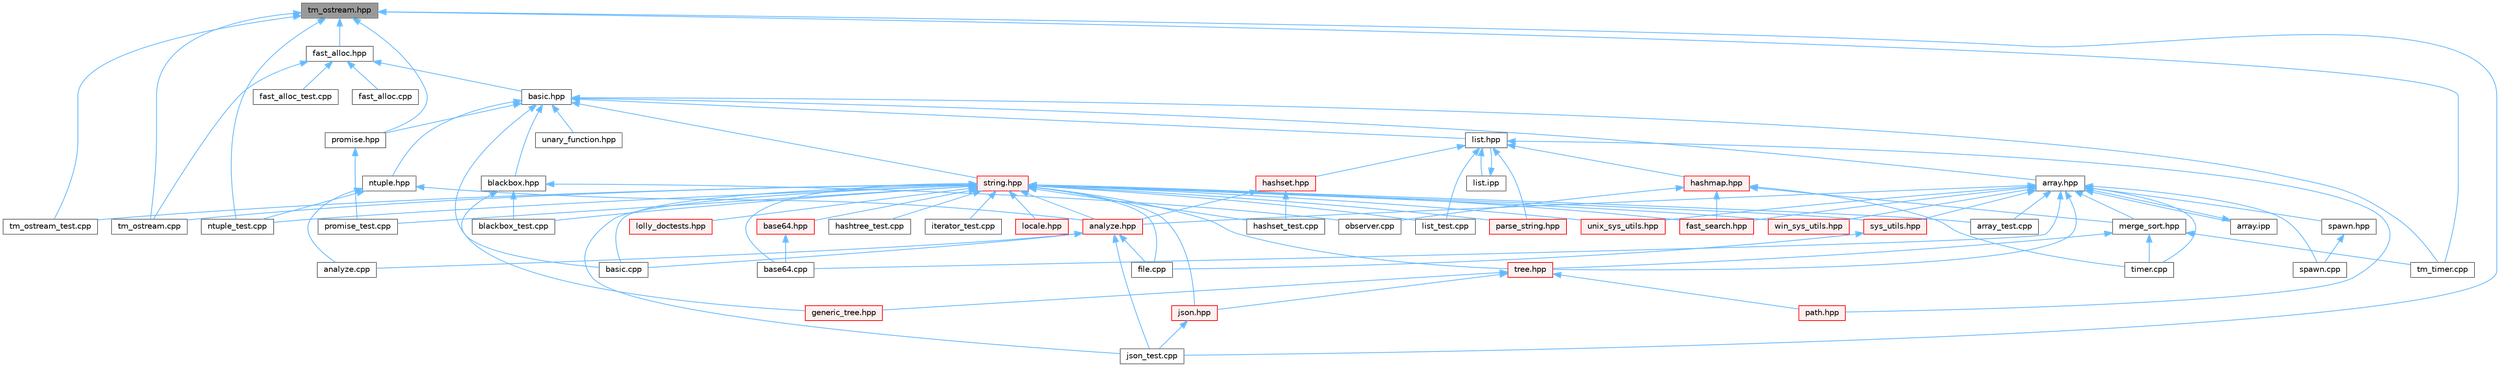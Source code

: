digraph "tm_ostream.hpp"
{
 // LATEX_PDF_SIZE
  bgcolor="transparent";
  edge [fontname=Helvetica,fontsize=10,labelfontname=Helvetica,labelfontsize=10];
  node [fontname=Helvetica,fontsize=10,shape=box,height=0.2,width=0.4];
  Node1 [id="Node000001",label="tm_ostream.hpp",height=0.2,width=0.4,color="gray40", fillcolor="grey60", style="filled", fontcolor="black",tooltip=" "];
  Node1 -> Node2 [id="edge1_Node000001_Node000002",dir="back",color="steelblue1",style="solid",tooltip=" "];
  Node2 [id="Node000002",label="fast_alloc.hpp",height=0.2,width=0.4,color="grey40", fillcolor="white", style="filled",URL="$fast__alloc_8hpp.html",tooltip=" "];
  Node2 -> Node3 [id="edge2_Node000002_Node000003",dir="back",color="steelblue1",style="solid",tooltip=" "];
  Node3 [id="Node000003",label="basic.hpp",height=0.2,width=0.4,color="grey40", fillcolor="white", style="filled",URL="$basic_8hpp.html",tooltip=" "];
  Node3 -> Node4 [id="edge3_Node000003_Node000004",dir="back",color="steelblue1",style="solid",tooltip=" "];
  Node4 [id="Node000004",label="array.hpp",height=0.2,width=0.4,color="grey40", fillcolor="white", style="filled",URL="$array_8hpp.html",tooltip=" "];
  Node4 -> Node5 [id="edge4_Node000004_Node000005",dir="back",color="steelblue1",style="solid",tooltip=" "];
  Node5 [id="Node000005",label="analyze.hpp",height=0.2,width=0.4,color="red", fillcolor="#FFF0F0", style="filled",URL="$analyze_8hpp.html",tooltip=" "];
  Node5 -> Node6 [id="edge5_Node000005_Node000006",dir="back",color="steelblue1",style="solid",tooltip=" "];
  Node6 [id="Node000006",label="analyze.cpp",height=0.2,width=0.4,color="grey40", fillcolor="white", style="filled",URL="$analyze_8cpp.html",tooltip=" "];
  Node5 -> Node8 [id="edge6_Node000005_Node000008",dir="back",color="steelblue1",style="solid",tooltip=" "];
  Node8 [id="Node000008",label="basic.cpp",height=0.2,width=0.4,color="grey40", fillcolor="white", style="filled",URL="$basic_8cpp.html",tooltip=" "];
  Node5 -> Node11 [id="edge7_Node000005_Node000011",dir="back",color="steelblue1",style="solid",tooltip=" "];
  Node11 [id="Node000011",label="file.cpp",height=0.2,width=0.4,color="grey40", fillcolor="white", style="filled",URL="$file_8cpp.html",tooltip=" "];
  Node5 -> Node14 [id="edge8_Node000005_Node000014",dir="back",color="steelblue1",style="solid",tooltip=" "];
  Node14 [id="Node000014",label="json_test.cpp",height=0.2,width=0.4,color="grey40", fillcolor="white", style="filled",URL="$json__test_8cpp.html",tooltip=" "];
  Node4 -> Node25 [id="edge9_Node000004_Node000025",dir="back",color="steelblue1",style="solid",tooltip=" "];
  Node25 [id="Node000025",label="array.ipp",height=0.2,width=0.4,color="grey40", fillcolor="white", style="filled",URL="$array_8ipp.html",tooltip=" "];
  Node25 -> Node4 [id="edge10_Node000025_Node000004",dir="back",color="steelblue1",style="solid",tooltip=" "];
  Node4 -> Node26 [id="edge11_Node000004_Node000026",dir="back",color="steelblue1",style="solid",tooltip=" "];
  Node26 [id="Node000026",label="array_test.cpp",height=0.2,width=0.4,color="grey40", fillcolor="white", style="filled",URL="$array__test_8cpp.html",tooltip=" "];
  Node4 -> Node27 [id="edge12_Node000004_Node000027",dir="back",color="steelblue1",style="solid",tooltip=" "];
  Node27 [id="Node000027",label="base64.cpp",height=0.2,width=0.4,color="grey40", fillcolor="white", style="filled",URL="$base64_8cpp.html",tooltip=" "];
  Node4 -> Node28 [id="edge13_Node000004_Node000028",dir="back",color="steelblue1",style="solid",tooltip=" "];
  Node28 [id="Node000028",label="fast_search.hpp",height=0.2,width=0.4,color="red", fillcolor="#FFF0F0", style="filled",URL="$fast__search_8hpp.html",tooltip=" "];
  Node4 -> Node30 [id="edge14_Node000004_Node000030",dir="back",color="steelblue1",style="solid",tooltip=" "];
  Node30 [id="Node000030",label="merge_sort.hpp",height=0.2,width=0.4,color="grey40", fillcolor="white", style="filled",URL="$merge__sort_8hpp.html",tooltip=" "];
  Node30 -> Node31 [id="edge15_Node000030_Node000031",dir="back",color="steelblue1",style="solid",tooltip=" "];
  Node31 [id="Node000031",label="timer.cpp",height=0.2,width=0.4,color="grey40", fillcolor="white", style="filled",URL="$timer_8cpp.html",tooltip=" "];
  Node30 -> Node32 [id="edge16_Node000030_Node000032",dir="back",color="steelblue1",style="solid",tooltip=" "];
  Node32 [id="Node000032",label="tm_timer.cpp",height=0.2,width=0.4,color="grey40", fillcolor="white", style="filled",URL="$tm__timer_8cpp.html",tooltip=" "];
  Node30 -> Node33 [id="edge17_Node000030_Node000033",dir="back",color="steelblue1",style="solid",tooltip=" "];
  Node33 [id="Node000033",label="tree.hpp",height=0.2,width=0.4,color="red", fillcolor="#FFF0F0", style="filled",URL="$tree_8hpp.html",tooltip=" "];
  Node33 -> Node35 [id="edge18_Node000033_Node000035",dir="back",color="steelblue1",style="solid",tooltip=" "];
  Node35 [id="Node000035",label="generic_tree.hpp",height=0.2,width=0.4,color="red", fillcolor="#FFF0F0", style="filled",URL="$generic__tree_8hpp.html",tooltip=" "];
  Node33 -> Node41 [id="edge19_Node000033_Node000041",dir="back",color="steelblue1",style="solid",tooltip=" "];
  Node41 [id="Node000041",label="json.hpp",height=0.2,width=0.4,color="red", fillcolor="#FFF0F0", style="filled",URL="$json_8hpp.html",tooltip=" "];
  Node41 -> Node14 [id="edge20_Node000041_Node000014",dir="back",color="steelblue1",style="solid",tooltip=" "];
  Node33 -> Node42 [id="edge21_Node000033_Node000042",dir="back",color="steelblue1",style="solid",tooltip=" "];
  Node42 [id="Node000042",label="path.hpp",height=0.2,width=0.4,color="red", fillcolor="#FFF0F0", style="filled",URL="$path_8hpp.html",tooltip=" "];
  Node4 -> Node65 [id="edge22_Node000004_Node000065",dir="back",color="steelblue1",style="solid",tooltip=" "];
  Node65 [id="Node000065",label="spawn.cpp",height=0.2,width=0.4,color="grey40", fillcolor="white", style="filled",URL="$spawn_8cpp.html",tooltip=" "];
  Node4 -> Node66 [id="edge23_Node000004_Node000066",dir="back",color="steelblue1",style="solid",tooltip=" "];
  Node66 [id="Node000066",label="spawn.hpp",height=0.2,width=0.4,color="grey40", fillcolor="white", style="filled",URL="$spawn_8hpp.html",tooltip=" "];
  Node66 -> Node65 [id="edge24_Node000066_Node000065",dir="back",color="steelblue1",style="solid",tooltip=" "];
  Node4 -> Node67 [id="edge25_Node000004_Node000067",dir="back",color="steelblue1",style="solid",tooltip=" "];
  Node67 [id="Node000067",label="sys_utils.hpp",height=0.2,width=0.4,color="red", fillcolor="#FFF0F0", style="filled",URL="$sys__utils_8hpp.html",tooltip=" "];
  Node67 -> Node11 [id="edge26_Node000067_Node000011",dir="back",color="steelblue1",style="solid",tooltip=" "];
  Node4 -> Node31 [id="edge27_Node000004_Node000031",dir="back",color="steelblue1",style="solid",tooltip=" "];
  Node4 -> Node33 [id="edge28_Node000004_Node000033",dir="back",color="steelblue1",style="solid",tooltip=" "];
  Node4 -> Node74 [id="edge29_Node000004_Node000074",dir="back",color="steelblue1",style="solid",tooltip=" "];
  Node74 [id="Node000074",label="unix_sys_utils.hpp",height=0.2,width=0.4,color="red", fillcolor="#FFF0F0", style="filled",URL="$unix__sys__utils_8hpp.html",tooltip=" "];
  Node4 -> Node75 [id="edge30_Node000004_Node000075",dir="back",color="steelblue1",style="solid",tooltip=" "];
  Node75 [id="Node000075",label="win_sys_utils.hpp",height=0.2,width=0.4,color="red", fillcolor="#FFF0F0", style="filled",URL="$win__sys__utils_8hpp.html",tooltip=" "];
  Node3 -> Node8 [id="edge31_Node000003_Node000008",dir="back",color="steelblue1",style="solid",tooltip=" "];
  Node3 -> Node76 [id="edge32_Node000003_Node000076",dir="back",color="steelblue1",style="solid",tooltip=" "];
  Node76 [id="Node000076",label="blackbox.hpp",height=0.2,width=0.4,color="grey40", fillcolor="white", style="filled",URL="$blackbox_8hpp.html",tooltip=" "];
  Node76 -> Node77 [id="edge33_Node000076_Node000077",dir="back",color="steelblue1",style="solid",tooltip=" "];
  Node77 [id="Node000077",label="blackbox_test.cpp",height=0.2,width=0.4,color="grey40", fillcolor="white", style="filled",URL="$blackbox__test_8cpp.html",tooltip=" "];
  Node76 -> Node35 [id="edge34_Node000076_Node000035",dir="back",color="steelblue1",style="solid",tooltip=" "];
  Node76 -> Node46 [id="edge35_Node000076_Node000046",dir="back",color="steelblue1",style="solid",tooltip=" "];
  Node46 [id="Node000046",label="observer.cpp",height=0.2,width=0.4,color="grey40", fillcolor="white", style="filled",URL="$observer_8cpp.html",tooltip=" "];
  Node3 -> Node78 [id="edge36_Node000003_Node000078",dir="back",color="steelblue1",style="solid",tooltip=" "];
  Node78 [id="Node000078",label="list.hpp",height=0.2,width=0.4,color="grey40", fillcolor="white", style="filled",URL="$list_8hpp.html",tooltip=" "];
  Node78 -> Node79 [id="edge37_Node000078_Node000079",dir="back",color="steelblue1",style="solid",tooltip=" "];
  Node79 [id="Node000079",label="hashmap.hpp",height=0.2,width=0.4,color="red", fillcolor="#FFF0F0", style="filled",URL="$hashmap_8hpp.html",tooltip=" "];
  Node79 -> Node28 [id="edge38_Node000079_Node000028",dir="back",color="steelblue1",style="solid",tooltip=" "];
  Node79 -> Node30 [id="edge39_Node000079_Node000030",dir="back",color="steelblue1",style="solid",tooltip=" "];
  Node79 -> Node46 [id="edge40_Node000079_Node000046",dir="back",color="steelblue1",style="solid",tooltip=" "];
  Node79 -> Node31 [id="edge41_Node000079_Node000031",dir="back",color="steelblue1",style="solid",tooltip=" "];
  Node78 -> Node96 [id="edge42_Node000078_Node000096",dir="back",color="steelblue1",style="solid",tooltip=" "];
  Node96 [id="Node000096",label="hashset.hpp",height=0.2,width=0.4,color="red", fillcolor="#FFF0F0", style="filled",URL="$hashset_8hpp.html",tooltip=" "];
  Node96 -> Node5 [id="edge43_Node000096_Node000005",dir="back",color="steelblue1",style="solid",tooltip=" "];
  Node96 -> Node98 [id="edge44_Node000096_Node000098",dir="back",color="steelblue1",style="solid",tooltip=" "];
  Node98 [id="Node000098",label="hashset_test.cpp",height=0.2,width=0.4,color="grey40", fillcolor="white", style="filled",URL="$hashset__test_8cpp.html",tooltip=" "];
  Node78 -> Node99 [id="edge45_Node000078_Node000099",dir="back",color="steelblue1",style="solid",tooltip=" "];
  Node99 [id="Node000099",label="list.ipp",height=0.2,width=0.4,color="grey40", fillcolor="white", style="filled",URL="$list_8ipp.html",tooltip=" "];
  Node99 -> Node78 [id="edge46_Node000099_Node000078",dir="back",color="steelblue1",style="solid",tooltip=" "];
  Node78 -> Node100 [id="edge47_Node000078_Node000100",dir="back",color="steelblue1",style="solid",tooltip=" "];
  Node100 [id="Node000100",label="list_test.cpp",height=0.2,width=0.4,color="grey40", fillcolor="white", style="filled",URL="$list__test_8cpp.html",tooltip=" "];
  Node78 -> Node101 [id="edge48_Node000078_Node000101",dir="back",color="steelblue1",style="solid",tooltip=" "];
  Node101 [id="Node000101",label="parse_string.hpp",height=0.2,width=0.4,color="red", fillcolor="#FFF0F0", style="filled",URL="$parse__string_8hpp.html",tooltip=" "];
  Node78 -> Node42 [id="edge49_Node000078_Node000042",dir="back",color="steelblue1",style="solid",tooltip=" "];
  Node3 -> Node103 [id="edge50_Node000003_Node000103",dir="back",color="steelblue1",style="solid",tooltip=" "];
  Node103 [id="Node000103",label="ntuple.hpp",height=0.2,width=0.4,color="grey40", fillcolor="white", style="filled",URL="$ntuple_8hpp.html",tooltip=" "];
  Node103 -> Node6 [id="edge51_Node000103_Node000006",dir="back",color="steelblue1",style="solid",tooltip=" "];
  Node103 -> Node5 [id="edge52_Node000103_Node000005",dir="back",color="steelblue1",style="solid",tooltip=" "];
  Node103 -> Node104 [id="edge53_Node000103_Node000104",dir="back",color="steelblue1",style="solid",tooltip=" "];
  Node104 [id="Node000104",label="ntuple_test.cpp",height=0.2,width=0.4,color="grey40", fillcolor="white", style="filled",URL="$ntuple__test_8cpp.html",tooltip=" "];
  Node3 -> Node105 [id="edge54_Node000003_Node000105",dir="back",color="steelblue1",style="solid",tooltip=" "];
  Node105 [id="Node000105",label="promise.hpp",height=0.2,width=0.4,color="grey40", fillcolor="white", style="filled",URL="$promise_8hpp.html",tooltip=" "];
  Node105 -> Node106 [id="edge55_Node000105_Node000106",dir="back",color="steelblue1",style="solid",tooltip=" "];
  Node106 [id="Node000106",label="promise_test.cpp",height=0.2,width=0.4,color="grey40", fillcolor="white", style="filled",URL="$promise__test_8cpp.html",tooltip=" "];
  Node3 -> Node107 [id="edge56_Node000003_Node000107",dir="back",color="steelblue1",style="solid",tooltip=" "];
  Node107 [id="Node000107",label="string.hpp",height=0.2,width=0.4,color="red", fillcolor="#FFF0F0", style="filled",URL="$string_8hpp.html",tooltip=" "];
  Node107 -> Node5 [id="edge57_Node000107_Node000005",dir="back",color="steelblue1",style="solid",tooltip=" "];
  Node107 -> Node26 [id="edge58_Node000107_Node000026",dir="back",color="steelblue1",style="solid",tooltip=" "];
  Node107 -> Node27 [id="edge59_Node000107_Node000027",dir="back",color="steelblue1",style="solid",tooltip=" "];
  Node107 -> Node108 [id="edge60_Node000107_Node000108",dir="back",color="steelblue1",style="solid",tooltip=" "];
  Node108 [id="Node000108",label="base64.hpp",height=0.2,width=0.4,color="red", fillcolor="#FFF0F0", style="filled",URL="$base64_8hpp.html",tooltip=" "];
  Node108 -> Node27 [id="edge61_Node000108_Node000027",dir="back",color="steelblue1",style="solid",tooltip=" "];
  Node107 -> Node8 [id="edge62_Node000107_Node000008",dir="back",color="steelblue1",style="solid",tooltip=" "];
  Node107 -> Node77 [id="edge63_Node000107_Node000077",dir="back",color="steelblue1",style="solid",tooltip=" "];
  Node107 -> Node28 [id="edge64_Node000107_Node000028",dir="back",color="steelblue1",style="solid",tooltip=" "];
  Node107 -> Node11 [id="edge65_Node000107_Node000011",dir="back",color="steelblue1",style="solid",tooltip=" "];
  Node107 -> Node98 [id="edge66_Node000107_Node000098",dir="back",color="steelblue1",style="solid",tooltip=" "];
  Node107 -> Node88 [id="edge67_Node000107_Node000088",dir="back",color="steelblue1",style="solid",tooltip=" "];
  Node88 [id="Node000088",label="hashtree_test.cpp",height=0.2,width=0.4,color="grey40", fillcolor="white", style="filled",URL="$hashtree__test_8cpp.html",tooltip=" "];
  Node107 -> Node91 [id="edge68_Node000107_Node000091",dir="back",color="steelblue1",style="solid",tooltip=" "];
  Node91 [id="Node000091",label="iterator_test.cpp",height=0.2,width=0.4,color="grey40", fillcolor="white", style="filled",URL="$iterator__test_8cpp.html",tooltip=" "];
  Node107 -> Node41 [id="edge69_Node000107_Node000041",dir="back",color="steelblue1",style="solid",tooltip=" "];
  Node107 -> Node14 [id="edge70_Node000107_Node000014",dir="back",color="steelblue1",style="solid",tooltip=" "];
  Node107 -> Node100 [id="edge71_Node000107_Node000100",dir="back",color="steelblue1",style="solid",tooltip=" "];
  Node107 -> Node110 [id="edge72_Node000107_Node000110",dir="back",color="steelblue1",style="solid",tooltip=" "];
  Node110 [id="Node000110",label="locale.hpp",height=0.2,width=0.4,color="red", fillcolor="#FFF0F0", style="filled",URL="$locale_8hpp.html",tooltip=" "];
  Node107 -> Node111 [id="edge73_Node000107_Node000111",dir="back",color="steelblue1",style="solid",tooltip=" "];
  Node111 [id="Node000111",label="lolly_doctests.hpp",height=0.2,width=0.4,color="red", fillcolor="#FFF0F0", style="filled",URL="$lolly__doctests_8hpp.html",tooltip=" "];
  Node107 -> Node104 [id="edge74_Node000107_Node000104",dir="back",color="steelblue1",style="solid",tooltip=" "];
  Node107 -> Node101 [id="edge75_Node000107_Node000101",dir="back",color="steelblue1",style="solid",tooltip=" "];
  Node107 -> Node106 [id="edge76_Node000107_Node000106",dir="back",color="steelblue1",style="solid",tooltip=" "];
  Node107 -> Node67 [id="edge77_Node000107_Node000067",dir="back",color="steelblue1",style="solid",tooltip=" "];
  Node107 -> Node122 [id="edge78_Node000107_Node000122",dir="back",color="steelblue1",style="solid",tooltip=" "];
  Node122 [id="Node000122",label="tm_ostream.cpp",height=0.2,width=0.4,color="grey40", fillcolor="white", style="filled",URL="$tm__ostream_8cpp.html",tooltip=" "];
  Node107 -> Node115 [id="edge79_Node000107_Node000115",dir="back",color="steelblue1",style="solid",tooltip=" "];
  Node115 [id="Node000115",label="tm_ostream_test.cpp",height=0.2,width=0.4,color="grey40", fillcolor="white", style="filled",URL="$tm__ostream__test_8cpp.html",tooltip=" "];
  Node107 -> Node33 [id="edge80_Node000107_Node000033",dir="back",color="steelblue1",style="solid",tooltip=" "];
  Node107 -> Node74 [id="edge81_Node000107_Node000074",dir="back",color="steelblue1",style="solid",tooltip=" "];
  Node107 -> Node75 [id="edge82_Node000107_Node000075",dir="back",color="steelblue1",style="solid",tooltip=" "];
  Node3 -> Node32 [id="edge83_Node000003_Node000032",dir="back",color="steelblue1",style="solid",tooltip=" "];
  Node3 -> Node127 [id="edge84_Node000003_Node000127",dir="back",color="steelblue1",style="solid",tooltip=" "];
  Node127 [id="Node000127",label="unary_function.hpp",height=0.2,width=0.4,color="grey40", fillcolor="white", style="filled",URL="$unary__function_8hpp.html",tooltip=" "];
  Node2 -> Node128 [id="edge85_Node000002_Node000128",dir="back",color="steelblue1",style="solid",tooltip=" "];
  Node128 [id="Node000128",label="fast_alloc.cpp",height=0.2,width=0.4,color="grey40", fillcolor="white", style="filled",URL="$fast__alloc_8cpp.html",tooltip=" "];
  Node2 -> Node113 [id="edge86_Node000002_Node000113",dir="back",color="steelblue1",style="solid",tooltip=" "];
  Node113 [id="Node000113",label="fast_alloc_test.cpp",height=0.2,width=0.4,color="grey40", fillcolor="white", style="filled",URL="$fast__alloc__test_8cpp.html",tooltip=" "];
  Node2 -> Node122 [id="edge87_Node000002_Node000122",dir="back",color="steelblue1",style="solid",tooltip=" "];
  Node1 -> Node14 [id="edge88_Node000001_Node000014",dir="back",color="steelblue1",style="solid",tooltip=" "];
  Node1 -> Node104 [id="edge89_Node000001_Node000104",dir="back",color="steelblue1",style="solid",tooltip=" "];
  Node1 -> Node105 [id="edge90_Node000001_Node000105",dir="back",color="steelblue1",style="solid",tooltip=" "];
  Node1 -> Node122 [id="edge91_Node000001_Node000122",dir="back",color="steelblue1",style="solid",tooltip=" "];
  Node1 -> Node115 [id="edge92_Node000001_Node000115",dir="back",color="steelblue1",style="solid",tooltip=" "];
  Node1 -> Node32 [id="edge93_Node000001_Node000032",dir="back",color="steelblue1",style="solid",tooltip=" "];
}

